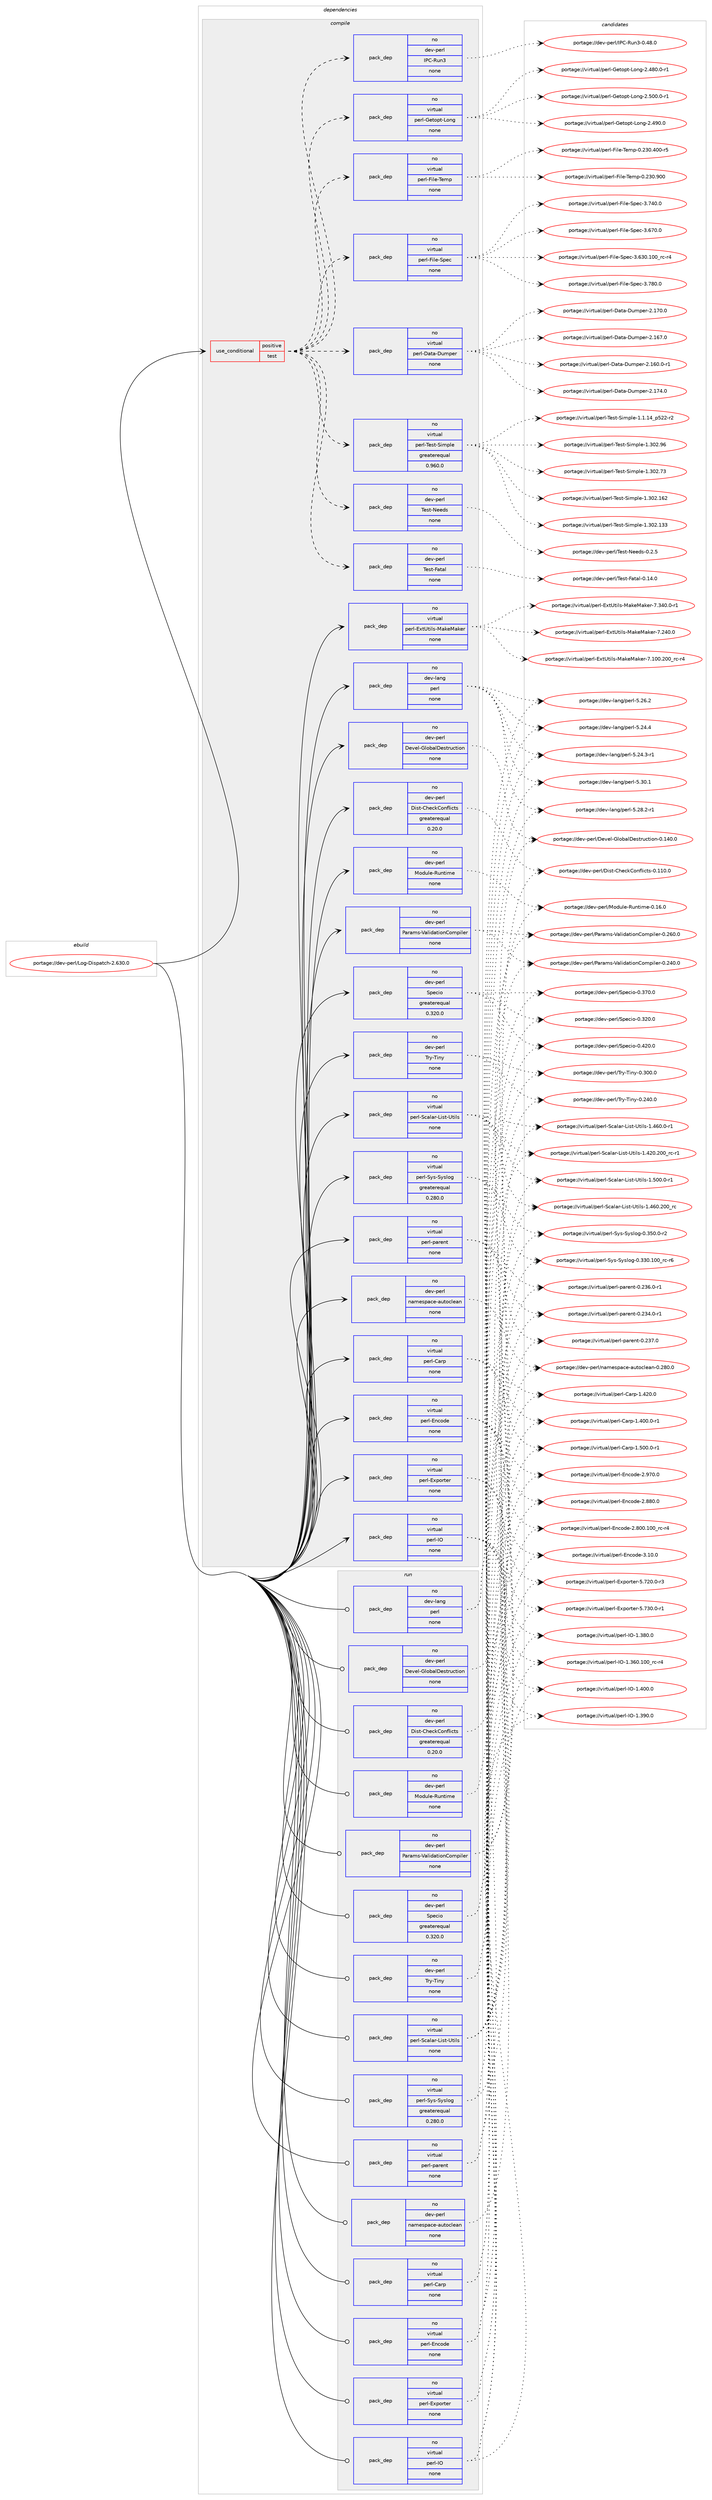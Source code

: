 digraph prolog {

# *************
# Graph options
# *************

newrank=true;
concentrate=true;
compound=true;
graph [rankdir=LR,fontname=Helvetica,fontsize=10,ranksep=1.5];#, ranksep=2.5, nodesep=0.2];
edge  [arrowhead=vee];
node  [fontname=Helvetica,fontsize=10];

# **********
# The ebuild
# **********

subgraph cluster_leftcol {
color=gray;
label=<<i>ebuild</i>>;
id [label="portage://dev-perl/Log-Dispatch-2.630.0", color=red, width=4, href="../dev-perl/Log-Dispatch-2.630.0.svg"];
}

# ****************
# The dependencies
# ****************

subgraph cluster_midcol {
color=gray;
label=<<i>dependencies</i>>;
subgraph cluster_compile {
fillcolor="#eeeeee";
style=filled;
label=<<i>compile</i>>;
subgraph cond122002 {
dependency490571 [label=<<TABLE BORDER="0" CELLBORDER="1" CELLSPACING="0" CELLPADDING="4"><TR><TD ROWSPAN="3" CELLPADDING="10">use_conditional</TD></TR><TR><TD>positive</TD></TR><TR><TD>test</TD></TR></TABLE>>, shape=none, color=red];
subgraph pack363491 {
dependency490572 [label=<<TABLE BORDER="0" CELLBORDER="1" CELLSPACING="0" CELLPADDING="4" WIDTH="220"><TR><TD ROWSPAN="6" CELLPADDING="30">pack_dep</TD></TR><TR><TD WIDTH="110">no</TD></TR><TR><TD>virtual</TD></TR><TR><TD>perl-Data-Dumper</TD></TR><TR><TD>none</TD></TR><TR><TD></TD></TR></TABLE>>, shape=none, color=blue];
}
dependency490571:e -> dependency490572:w [weight=20,style="dashed",arrowhead="vee"];
subgraph pack363492 {
dependency490573 [label=<<TABLE BORDER="0" CELLBORDER="1" CELLSPACING="0" CELLPADDING="4" WIDTH="220"><TR><TD ROWSPAN="6" CELLPADDING="30">pack_dep</TD></TR><TR><TD WIDTH="110">no</TD></TR><TR><TD>virtual</TD></TR><TR><TD>perl-File-Spec</TD></TR><TR><TD>none</TD></TR><TR><TD></TD></TR></TABLE>>, shape=none, color=blue];
}
dependency490571:e -> dependency490573:w [weight=20,style="dashed",arrowhead="vee"];
subgraph pack363493 {
dependency490574 [label=<<TABLE BORDER="0" CELLBORDER="1" CELLSPACING="0" CELLPADDING="4" WIDTH="220"><TR><TD ROWSPAN="6" CELLPADDING="30">pack_dep</TD></TR><TR><TD WIDTH="110">no</TD></TR><TR><TD>virtual</TD></TR><TR><TD>perl-File-Temp</TD></TR><TR><TD>none</TD></TR><TR><TD></TD></TR></TABLE>>, shape=none, color=blue];
}
dependency490571:e -> dependency490574:w [weight=20,style="dashed",arrowhead="vee"];
subgraph pack363494 {
dependency490575 [label=<<TABLE BORDER="0" CELLBORDER="1" CELLSPACING="0" CELLPADDING="4" WIDTH="220"><TR><TD ROWSPAN="6" CELLPADDING="30">pack_dep</TD></TR><TR><TD WIDTH="110">no</TD></TR><TR><TD>virtual</TD></TR><TR><TD>perl-Getopt-Long</TD></TR><TR><TD>none</TD></TR><TR><TD></TD></TR></TABLE>>, shape=none, color=blue];
}
dependency490571:e -> dependency490575:w [weight=20,style="dashed",arrowhead="vee"];
subgraph pack363495 {
dependency490576 [label=<<TABLE BORDER="0" CELLBORDER="1" CELLSPACING="0" CELLPADDING="4" WIDTH="220"><TR><TD ROWSPAN="6" CELLPADDING="30">pack_dep</TD></TR><TR><TD WIDTH="110">no</TD></TR><TR><TD>dev-perl</TD></TR><TR><TD>IPC-Run3</TD></TR><TR><TD>none</TD></TR><TR><TD></TD></TR></TABLE>>, shape=none, color=blue];
}
dependency490571:e -> dependency490576:w [weight=20,style="dashed",arrowhead="vee"];
subgraph pack363496 {
dependency490577 [label=<<TABLE BORDER="0" CELLBORDER="1" CELLSPACING="0" CELLPADDING="4" WIDTH="220"><TR><TD ROWSPAN="6" CELLPADDING="30">pack_dep</TD></TR><TR><TD WIDTH="110">no</TD></TR><TR><TD>dev-perl</TD></TR><TR><TD>Test-Fatal</TD></TR><TR><TD>none</TD></TR><TR><TD></TD></TR></TABLE>>, shape=none, color=blue];
}
dependency490571:e -> dependency490577:w [weight=20,style="dashed",arrowhead="vee"];
subgraph pack363497 {
dependency490578 [label=<<TABLE BORDER="0" CELLBORDER="1" CELLSPACING="0" CELLPADDING="4" WIDTH="220"><TR><TD ROWSPAN="6" CELLPADDING="30">pack_dep</TD></TR><TR><TD WIDTH="110">no</TD></TR><TR><TD>dev-perl</TD></TR><TR><TD>Test-Needs</TD></TR><TR><TD>none</TD></TR><TR><TD></TD></TR></TABLE>>, shape=none, color=blue];
}
dependency490571:e -> dependency490578:w [weight=20,style="dashed",arrowhead="vee"];
subgraph pack363498 {
dependency490579 [label=<<TABLE BORDER="0" CELLBORDER="1" CELLSPACING="0" CELLPADDING="4" WIDTH="220"><TR><TD ROWSPAN="6" CELLPADDING="30">pack_dep</TD></TR><TR><TD WIDTH="110">no</TD></TR><TR><TD>virtual</TD></TR><TR><TD>perl-Test-Simple</TD></TR><TR><TD>greaterequal</TD></TR><TR><TD>0.960.0</TD></TR></TABLE>>, shape=none, color=blue];
}
dependency490571:e -> dependency490579:w [weight=20,style="dashed",arrowhead="vee"];
}
id:e -> dependency490571:w [weight=20,style="solid",arrowhead="vee"];
subgraph pack363499 {
dependency490580 [label=<<TABLE BORDER="0" CELLBORDER="1" CELLSPACING="0" CELLPADDING="4" WIDTH="220"><TR><TD ROWSPAN="6" CELLPADDING="30">pack_dep</TD></TR><TR><TD WIDTH="110">no</TD></TR><TR><TD>dev-lang</TD></TR><TR><TD>perl</TD></TR><TR><TD>none</TD></TR><TR><TD></TD></TR></TABLE>>, shape=none, color=blue];
}
id:e -> dependency490580:w [weight=20,style="solid",arrowhead="vee"];
subgraph pack363500 {
dependency490581 [label=<<TABLE BORDER="0" CELLBORDER="1" CELLSPACING="0" CELLPADDING="4" WIDTH="220"><TR><TD ROWSPAN="6" CELLPADDING="30">pack_dep</TD></TR><TR><TD WIDTH="110">no</TD></TR><TR><TD>dev-perl</TD></TR><TR><TD>Devel-GlobalDestruction</TD></TR><TR><TD>none</TD></TR><TR><TD></TD></TR></TABLE>>, shape=none, color=blue];
}
id:e -> dependency490581:w [weight=20,style="solid",arrowhead="vee"];
subgraph pack363501 {
dependency490582 [label=<<TABLE BORDER="0" CELLBORDER="1" CELLSPACING="0" CELLPADDING="4" WIDTH="220"><TR><TD ROWSPAN="6" CELLPADDING="30">pack_dep</TD></TR><TR><TD WIDTH="110">no</TD></TR><TR><TD>dev-perl</TD></TR><TR><TD>Dist-CheckConflicts</TD></TR><TR><TD>greaterequal</TD></TR><TR><TD>0.20.0</TD></TR></TABLE>>, shape=none, color=blue];
}
id:e -> dependency490582:w [weight=20,style="solid",arrowhead="vee"];
subgraph pack363502 {
dependency490583 [label=<<TABLE BORDER="0" CELLBORDER="1" CELLSPACING="0" CELLPADDING="4" WIDTH="220"><TR><TD ROWSPAN="6" CELLPADDING="30">pack_dep</TD></TR><TR><TD WIDTH="110">no</TD></TR><TR><TD>dev-perl</TD></TR><TR><TD>Module-Runtime</TD></TR><TR><TD>none</TD></TR><TR><TD></TD></TR></TABLE>>, shape=none, color=blue];
}
id:e -> dependency490583:w [weight=20,style="solid",arrowhead="vee"];
subgraph pack363503 {
dependency490584 [label=<<TABLE BORDER="0" CELLBORDER="1" CELLSPACING="0" CELLPADDING="4" WIDTH="220"><TR><TD ROWSPAN="6" CELLPADDING="30">pack_dep</TD></TR><TR><TD WIDTH="110">no</TD></TR><TR><TD>dev-perl</TD></TR><TR><TD>Params-ValidationCompiler</TD></TR><TR><TD>none</TD></TR><TR><TD></TD></TR></TABLE>>, shape=none, color=blue];
}
id:e -> dependency490584:w [weight=20,style="solid",arrowhead="vee"];
subgraph pack363504 {
dependency490585 [label=<<TABLE BORDER="0" CELLBORDER="1" CELLSPACING="0" CELLPADDING="4" WIDTH="220"><TR><TD ROWSPAN="6" CELLPADDING="30">pack_dep</TD></TR><TR><TD WIDTH="110">no</TD></TR><TR><TD>dev-perl</TD></TR><TR><TD>Specio</TD></TR><TR><TD>greaterequal</TD></TR><TR><TD>0.320.0</TD></TR></TABLE>>, shape=none, color=blue];
}
id:e -> dependency490585:w [weight=20,style="solid",arrowhead="vee"];
subgraph pack363505 {
dependency490586 [label=<<TABLE BORDER="0" CELLBORDER="1" CELLSPACING="0" CELLPADDING="4" WIDTH="220"><TR><TD ROWSPAN="6" CELLPADDING="30">pack_dep</TD></TR><TR><TD WIDTH="110">no</TD></TR><TR><TD>dev-perl</TD></TR><TR><TD>Try-Tiny</TD></TR><TR><TD>none</TD></TR><TR><TD></TD></TR></TABLE>>, shape=none, color=blue];
}
id:e -> dependency490586:w [weight=20,style="solid",arrowhead="vee"];
subgraph pack363506 {
dependency490587 [label=<<TABLE BORDER="0" CELLBORDER="1" CELLSPACING="0" CELLPADDING="4" WIDTH="220"><TR><TD ROWSPAN="6" CELLPADDING="30">pack_dep</TD></TR><TR><TD WIDTH="110">no</TD></TR><TR><TD>dev-perl</TD></TR><TR><TD>namespace-autoclean</TD></TR><TR><TD>none</TD></TR><TR><TD></TD></TR></TABLE>>, shape=none, color=blue];
}
id:e -> dependency490587:w [weight=20,style="solid",arrowhead="vee"];
subgraph pack363507 {
dependency490588 [label=<<TABLE BORDER="0" CELLBORDER="1" CELLSPACING="0" CELLPADDING="4" WIDTH="220"><TR><TD ROWSPAN="6" CELLPADDING="30">pack_dep</TD></TR><TR><TD WIDTH="110">no</TD></TR><TR><TD>virtual</TD></TR><TR><TD>perl-Carp</TD></TR><TR><TD>none</TD></TR><TR><TD></TD></TR></TABLE>>, shape=none, color=blue];
}
id:e -> dependency490588:w [weight=20,style="solid",arrowhead="vee"];
subgraph pack363508 {
dependency490589 [label=<<TABLE BORDER="0" CELLBORDER="1" CELLSPACING="0" CELLPADDING="4" WIDTH="220"><TR><TD ROWSPAN="6" CELLPADDING="30">pack_dep</TD></TR><TR><TD WIDTH="110">no</TD></TR><TR><TD>virtual</TD></TR><TR><TD>perl-Encode</TD></TR><TR><TD>none</TD></TR><TR><TD></TD></TR></TABLE>>, shape=none, color=blue];
}
id:e -> dependency490589:w [weight=20,style="solid",arrowhead="vee"];
subgraph pack363509 {
dependency490590 [label=<<TABLE BORDER="0" CELLBORDER="1" CELLSPACING="0" CELLPADDING="4" WIDTH="220"><TR><TD ROWSPAN="6" CELLPADDING="30">pack_dep</TD></TR><TR><TD WIDTH="110">no</TD></TR><TR><TD>virtual</TD></TR><TR><TD>perl-Exporter</TD></TR><TR><TD>none</TD></TR><TR><TD></TD></TR></TABLE>>, shape=none, color=blue];
}
id:e -> dependency490590:w [weight=20,style="solid",arrowhead="vee"];
subgraph pack363510 {
dependency490591 [label=<<TABLE BORDER="0" CELLBORDER="1" CELLSPACING="0" CELLPADDING="4" WIDTH="220"><TR><TD ROWSPAN="6" CELLPADDING="30">pack_dep</TD></TR><TR><TD WIDTH="110">no</TD></TR><TR><TD>virtual</TD></TR><TR><TD>perl-ExtUtils-MakeMaker</TD></TR><TR><TD>none</TD></TR><TR><TD></TD></TR></TABLE>>, shape=none, color=blue];
}
id:e -> dependency490591:w [weight=20,style="solid",arrowhead="vee"];
subgraph pack363511 {
dependency490592 [label=<<TABLE BORDER="0" CELLBORDER="1" CELLSPACING="0" CELLPADDING="4" WIDTH="220"><TR><TD ROWSPAN="6" CELLPADDING="30">pack_dep</TD></TR><TR><TD WIDTH="110">no</TD></TR><TR><TD>virtual</TD></TR><TR><TD>perl-IO</TD></TR><TR><TD>none</TD></TR><TR><TD></TD></TR></TABLE>>, shape=none, color=blue];
}
id:e -> dependency490592:w [weight=20,style="solid",arrowhead="vee"];
subgraph pack363512 {
dependency490593 [label=<<TABLE BORDER="0" CELLBORDER="1" CELLSPACING="0" CELLPADDING="4" WIDTH="220"><TR><TD ROWSPAN="6" CELLPADDING="30">pack_dep</TD></TR><TR><TD WIDTH="110">no</TD></TR><TR><TD>virtual</TD></TR><TR><TD>perl-Scalar-List-Utils</TD></TR><TR><TD>none</TD></TR><TR><TD></TD></TR></TABLE>>, shape=none, color=blue];
}
id:e -> dependency490593:w [weight=20,style="solid",arrowhead="vee"];
subgraph pack363513 {
dependency490594 [label=<<TABLE BORDER="0" CELLBORDER="1" CELLSPACING="0" CELLPADDING="4" WIDTH="220"><TR><TD ROWSPAN="6" CELLPADDING="30">pack_dep</TD></TR><TR><TD WIDTH="110">no</TD></TR><TR><TD>virtual</TD></TR><TR><TD>perl-Sys-Syslog</TD></TR><TR><TD>greaterequal</TD></TR><TR><TD>0.280.0</TD></TR></TABLE>>, shape=none, color=blue];
}
id:e -> dependency490594:w [weight=20,style="solid",arrowhead="vee"];
subgraph pack363514 {
dependency490595 [label=<<TABLE BORDER="0" CELLBORDER="1" CELLSPACING="0" CELLPADDING="4" WIDTH="220"><TR><TD ROWSPAN="6" CELLPADDING="30">pack_dep</TD></TR><TR><TD WIDTH="110">no</TD></TR><TR><TD>virtual</TD></TR><TR><TD>perl-parent</TD></TR><TR><TD>none</TD></TR><TR><TD></TD></TR></TABLE>>, shape=none, color=blue];
}
id:e -> dependency490595:w [weight=20,style="solid",arrowhead="vee"];
}
subgraph cluster_compileandrun {
fillcolor="#eeeeee";
style=filled;
label=<<i>compile and run</i>>;
}
subgraph cluster_run {
fillcolor="#eeeeee";
style=filled;
label=<<i>run</i>>;
subgraph pack363515 {
dependency490596 [label=<<TABLE BORDER="0" CELLBORDER="1" CELLSPACING="0" CELLPADDING="4" WIDTH="220"><TR><TD ROWSPAN="6" CELLPADDING="30">pack_dep</TD></TR><TR><TD WIDTH="110">no</TD></TR><TR><TD>dev-lang</TD></TR><TR><TD>perl</TD></TR><TR><TD>none</TD></TR><TR><TD></TD></TR></TABLE>>, shape=none, color=blue];
}
id:e -> dependency490596:w [weight=20,style="solid",arrowhead="odot"];
subgraph pack363516 {
dependency490597 [label=<<TABLE BORDER="0" CELLBORDER="1" CELLSPACING="0" CELLPADDING="4" WIDTH="220"><TR><TD ROWSPAN="6" CELLPADDING="30">pack_dep</TD></TR><TR><TD WIDTH="110">no</TD></TR><TR><TD>dev-perl</TD></TR><TR><TD>Devel-GlobalDestruction</TD></TR><TR><TD>none</TD></TR><TR><TD></TD></TR></TABLE>>, shape=none, color=blue];
}
id:e -> dependency490597:w [weight=20,style="solid",arrowhead="odot"];
subgraph pack363517 {
dependency490598 [label=<<TABLE BORDER="0" CELLBORDER="1" CELLSPACING="0" CELLPADDING="4" WIDTH="220"><TR><TD ROWSPAN="6" CELLPADDING="30">pack_dep</TD></TR><TR><TD WIDTH="110">no</TD></TR><TR><TD>dev-perl</TD></TR><TR><TD>Dist-CheckConflicts</TD></TR><TR><TD>greaterequal</TD></TR><TR><TD>0.20.0</TD></TR></TABLE>>, shape=none, color=blue];
}
id:e -> dependency490598:w [weight=20,style="solid",arrowhead="odot"];
subgraph pack363518 {
dependency490599 [label=<<TABLE BORDER="0" CELLBORDER="1" CELLSPACING="0" CELLPADDING="4" WIDTH="220"><TR><TD ROWSPAN="6" CELLPADDING="30">pack_dep</TD></TR><TR><TD WIDTH="110">no</TD></TR><TR><TD>dev-perl</TD></TR><TR><TD>Module-Runtime</TD></TR><TR><TD>none</TD></TR><TR><TD></TD></TR></TABLE>>, shape=none, color=blue];
}
id:e -> dependency490599:w [weight=20,style="solid",arrowhead="odot"];
subgraph pack363519 {
dependency490600 [label=<<TABLE BORDER="0" CELLBORDER="1" CELLSPACING="0" CELLPADDING="4" WIDTH="220"><TR><TD ROWSPAN="6" CELLPADDING="30">pack_dep</TD></TR><TR><TD WIDTH="110">no</TD></TR><TR><TD>dev-perl</TD></TR><TR><TD>Params-ValidationCompiler</TD></TR><TR><TD>none</TD></TR><TR><TD></TD></TR></TABLE>>, shape=none, color=blue];
}
id:e -> dependency490600:w [weight=20,style="solid",arrowhead="odot"];
subgraph pack363520 {
dependency490601 [label=<<TABLE BORDER="0" CELLBORDER="1" CELLSPACING="0" CELLPADDING="4" WIDTH="220"><TR><TD ROWSPAN="6" CELLPADDING="30">pack_dep</TD></TR><TR><TD WIDTH="110">no</TD></TR><TR><TD>dev-perl</TD></TR><TR><TD>Specio</TD></TR><TR><TD>greaterequal</TD></TR><TR><TD>0.320.0</TD></TR></TABLE>>, shape=none, color=blue];
}
id:e -> dependency490601:w [weight=20,style="solid",arrowhead="odot"];
subgraph pack363521 {
dependency490602 [label=<<TABLE BORDER="0" CELLBORDER="1" CELLSPACING="0" CELLPADDING="4" WIDTH="220"><TR><TD ROWSPAN="6" CELLPADDING="30">pack_dep</TD></TR><TR><TD WIDTH="110">no</TD></TR><TR><TD>dev-perl</TD></TR><TR><TD>Try-Tiny</TD></TR><TR><TD>none</TD></TR><TR><TD></TD></TR></TABLE>>, shape=none, color=blue];
}
id:e -> dependency490602:w [weight=20,style="solid",arrowhead="odot"];
subgraph pack363522 {
dependency490603 [label=<<TABLE BORDER="0" CELLBORDER="1" CELLSPACING="0" CELLPADDING="4" WIDTH="220"><TR><TD ROWSPAN="6" CELLPADDING="30">pack_dep</TD></TR><TR><TD WIDTH="110">no</TD></TR><TR><TD>dev-perl</TD></TR><TR><TD>namespace-autoclean</TD></TR><TR><TD>none</TD></TR><TR><TD></TD></TR></TABLE>>, shape=none, color=blue];
}
id:e -> dependency490603:w [weight=20,style="solid",arrowhead="odot"];
subgraph pack363523 {
dependency490604 [label=<<TABLE BORDER="0" CELLBORDER="1" CELLSPACING="0" CELLPADDING="4" WIDTH="220"><TR><TD ROWSPAN="6" CELLPADDING="30">pack_dep</TD></TR><TR><TD WIDTH="110">no</TD></TR><TR><TD>virtual</TD></TR><TR><TD>perl-Carp</TD></TR><TR><TD>none</TD></TR><TR><TD></TD></TR></TABLE>>, shape=none, color=blue];
}
id:e -> dependency490604:w [weight=20,style="solid",arrowhead="odot"];
subgraph pack363524 {
dependency490605 [label=<<TABLE BORDER="0" CELLBORDER="1" CELLSPACING="0" CELLPADDING="4" WIDTH="220"><TR><TD ROWSPAN="6" CELLPADDING="30">pack_dep</TD></TR><TR><TD WIDTH="110">no</TD></TR><TR><TD>virtual</TD></TR><TR><TD>perl-Encode</TD></TR><TR><TD>none</TD></TR><TR><TD></TD></TR></TABLE>>, shape=none, color=blue];
}
id:e -> dependency490605:w [weight=20,style="solid",arrowhead="odot"];
subgraph pack363525 {
dependency490606 [label=<<TABLE BORDER="0" CELLBORDER="1" CELLSPACING="0" CELLPADDING="4" WIDTH="220"><TR><TD ROWSPAN="6" CELLPADDING="30">pack_dep</TD></TR><TR><TD WIDTH="110">no</TD></TR><TR><TD>virtual</TD></TR><TR><TD>perl-Exporter</TD></TR><TR><TD>none</TD></TR><TR><TD></TD></TR></TABLE>>, shape=none, color=blue];
}
id:e -> dependency490606:w [weight=20,style="solid",arrowhead="odot"];
subgraph pack363526 {
dependency490607 [label=<<TABLE BORDER="0" CELLBORDER="1" CELLSPACING="0" CELLPADDING="4" WIDTH="220"><TR><TD ROWSPAN="6" CELLPADDING="30">pack_dep</TD></TR><TR><TD WIDTH="110">no</TD></TR><TR><TD>virtual</TD></TR><TR><TD>perl-IO</TD></TR><TR><TD>none</TD></TR><TR><TD></TD></TR></TABLE>>, shape=none, color=blue];
}
id:e -> dependency490607:w [weight=20,style="solid",arrowhead="odot"];
subgraph pack363527 {
dependency490608 [label=<<TABLE BORDER="0" CELLBORDER="1" CELLSPACING="0" CELLPADDING="4" WIDTH="220"><TR><TD ROWSPAN="6" CELLPADDING="30">pack_dep</TD></TR><TR><TD WIDTH="110">no</TD></TR><TR><TD>virtual</TD></TR><TR><TD>perl-Scalar-List-Utils</TD></TR><TR><TD>none</TD></TR><TR><TD></TD></TR></TABLE>>, shape=none, color=blue];
}
id:e -> dependency490608:w [weight=20,style="solid",arrowhead="odot"];
subgraph pack363528 {
dependency490609 [label=<<TABLE BORDER="0" CELLBORDER="1" CELLSPACING="0" CELLPADDING="4" WIDTH="220"><TR><TD ROWSPAN="6" CELLPADDING="30">pack_dep</TD></TR><TR><TD WIDTH="110">no</TD></TR><TR><TD>virtual</TD></TR><TR><TD>perl-Sys-Syslog</TD></TR><TR><TD>greaterequal</TD></TR><TR><TD>0.280.0</TD></TR></TABLE>>, shape=none, color=blue];
}
id:e -> dependency490609:w [weight=20,style="solid",arrowhead="odot"];
subgraph pack363529 {
dependency490610 [label=<<TABLE BORDER="0" CELLBORDER="1" CELLSPACING="0" CELLPADDING="4" WIDTH="220"><TR><TD ROWSPAN="6" CELLPADDING="30">pack_dep</TD></TR><TR><TD WIDTH="110">no</TD></TR><TR><TD>virtual</TD></TR><TR><TD>perl-parent</TD></TR><TR><TD>none</TD></TR><TR><TD></TD></TR></TABLE>>, shape=none, color=blue];
}
id:e -> dependency490610:w [weight=20,style="solid",arrowhead="odot"];
}
}

# **************
# The candidates
# **************

subgraph cluster_choices {
rank=same;
color=gray;
label=<<i>candidates</i>>;

subgraph choice363491 {
color=black;
nodesep=1;
choice11810511411611797108471121011141084568971169745681171091121011144550464955524648 [label="portage://virtual/perl-Data-Dumper-2.174.0", color=red, width=4,href="../virtual/perl-Data-Dumper-2.174.0.svg"];
choice11810511411611797108471121011141084568971169745681171091121011144550464955484648 [label="portage://virtual/perl-Data-Dumper-2.170.0", color=red, width=4,href="../virtual/perl-Data-Dumper-2.170.0.svg"];
choice11810511411611797108471121011141084568971169745681171091121011144550464954554648 [label="portage://virtual/perl-Data-Dumper-2.167.0", color=red, width=4,href="../virtual/perl-Data-Dumper-2.167.0.svg"];
choice118105114116117971084711210111410845689711697456811710911210111445504649544846484511449 [label="portage://virtual/perl-Data-Dumper-2.160.0-r1", color=red, width=4,href="../virtual/perl-Data-Dumper-2.160.0-r1.svg"];
dependency490572:e -> choice11810511411611797108471121011141084568971169745681171091121011144550464955524648:w [style=dotted,weight="100"];
dependency490572:e -> choice11810511411611797108471121011141084568971169745681171091121011144550464955484648:w [style=dotted,weight="100"];
dependency490572:e -> choice11810511411611797108471121011141084568971169745681171091121011144550464954554648:w [style=dotted,weight="100"];
dependency490572:e -> choice118105114116117971084711210111410845689711697456811710911210111445504649544846484511449:w [style=dotted,weight="100"];
}
subgraph choice363492 {
color=black;
nodesep=1;
choice118105114116117971084711210111410845701051081014583112101994551465556484648 [label="portage://virtual/perl-File-Spec-3.780.0", color=red, width=4,href="../virtual/perl-File-Spec-3.780.0.svg"];
choice118105114116117971084711210111410845701051081014583112101994551465552484648 [label="portage://virtual/perl-File-Spec-3.740.0", color=red, width=4,href="../virtual/perl-File-Spec-3.740.0.svg"];
choice118105114116117971084711210111410845701051081014583112101994551465455484648 [label="portage://virtual/perl-File-Spec-3.670.0", color=red, width=4,href="../virtual/perl-File-Spec-3.670.0.svg"];
choice118105114116117971084711210111410845701051081014583112101994551465451484649484895114994511452 [label="portage://virtual/perl-File-Spec-3.630.100_rc-r4", color=red, width=4,href="../virtual/perl-File-Spec-3.630.100_rc-r4.svg"];
dependency490573:e -> choice118105114116117971084711210111410845701051081014583112101994551465556484648:w [style=dotted,weight="100"];
dependency490573:e -> choice118105114116117971084711210111410845701051081014583112101994551465552484648:w [style=dotted,weight="100"];
dependency490573:e -> choice118105114116117971084711210111410845701051081014583112101994551465455484648:w [style=dotted,weight="100"];
dependency490573:e -> choice118105114116117971084711210111410845701051081014583112101994551465451484649484895114994511452:w [style=dotted,weight="100"];
}
subgraph choice363493 {
color=black;
nodesep=1;
choice11810511411611797108471121011141084570105108101458410110911245484650514846574848 [label="portage://virtual/perl-File-Temp-0.230.900", color=red, width=4,href="../virtual/perl-File-Temp-0.230.900.svg"];
choice118105114116117971084711210111410845701051081014584101109112454846505148465248484511453 [label="portage://virtual/perl-File-Temp-0.230.400-r5", color=red, width=4,href="../virtual/perl-File-Temp-0.230.400-r5.svg"];
dependency490574:e -> choice11810511411611797108471121011141084570105108101458410110911245484650514846574848:w [style=dotted,weight="100"];
dependency490574:e -> choice118105114116117971084711210111410845701051081014584101109112454846505148465248484511453:w [style=dotted,weight="100"];
}
subgraph choice363494 {
color=black;
nodesep=1;
choice11810511411611797108471121011141084571101116111112116457611111010345504653484846484511449 [label="portage://virtual/perl-Getopt-Long-2.500.0-r1", color=red, width=4,href="../virtual/perl-Getopt-Long-2.500.0-r1.svg"];
choice1181051141161179710847112101114108457110111611111211645761111101034550465257484648 [label="portage://virtual/perl-Getopt-Long-2.490.0", color=red, width=4,href="../virtual/perl-Getopt-Long-2.490.0.svg"];
choice11810511411611797108471121011141084571101116111112116457611111010345504652564846484511449 [label="portage://virtual/perl-Getopt-Long-2.480.0-r1", color=red, width=4,href="../virtual/perl-Getopt-Long-2.480.0-r1.svg"];
dependency490575:e -> choice11810511411611797108471121011141084571101116111112116457611111010345504653484846484511449:w [style=dotted,weight="100"];
dependency490575:e -> choice1181051141161179710847112101114108457110111611111211645761111101034550465257484648:w [style=dotted,weight="100"];
dependency490575:e -> choice11810511411611797108471121011141084571101116111112116457611111010345504652564846484511449:w [style=dotted,weight="100"];
}
subgraph choice363495 {
color=black;
nodesep=1;
choice100101118451121011141084773806745821171105145484652564648 [label="portage://dev-perl/IPC-Run3-0.48.0", color=red, width=4,href="../dev-perl/IPC-Run3-0.48.0.svg"];
dependency490576:e -> choice100101118451121011141084773806745821171105145484652564648:w [style=dotted,weight="100"];
}
subgraph choice363496 {
color=black;
nodesep=1;
choice1001011184511210111410847841011151164570971169710845484649524648 [label="portage://dev-perl/Test-Fatal-0.14.0", color=red, width=4,href="../dev-perl/Test-Fatal-0.14.0.svg"];
dependency490577:e -> choice1001011184511210111410847841011151164570971169710845484649524648:w [style=dotted,weight="100"];
}
subgraph choice363497 {
color=black;
nodesep=1;
choice1001011184511210111410847841011151164578101101100115454846504653 [label="portage://dev-perl/Test-Needs-0.2.5", color=red, width=4,href="../dev-perl/Test-Needs-0.2.5.svg"];
dependency490578:e -> choice1001011184511210111410847841011151164578101101100115454846504653:w [style=dotted,weight="100"];
}
subgraph choice363498 {
color=black;
nodesep=1;
choice118105114116117971084711210111410845841011151164583105109112108101454946514850465754 [label="portage://virtual/perl-Test-Simple-1.302.96", color=red, width=4,href="../virtual/perl-Test-Simple-1.302.96.svg"];
choice118105114116117971084711210111410845841011151164583105109112108101454946514850465551 [label="portage://virtual/perl-Test-Simple-1.302.73", color=red, width=4,href="../virtual/perl-Test-Simple-1.302.73.svg"];
choice11810511411611797108471121011141084584101115116458310510911210810145494651485046495450 [label="portage://virtual/perl-Test-Simple-1.302.162", color=red, width=4,href="../virtual/perl-Test-Simple-1.302.162.svg"];
choice11810511411611797108471121011141084584101115116458310510911210810145494651485046495151 [label="portage://virtual/perl-Test-Simple-1.302.133", color=red, width=4,href="../virtual/perl-Test-Simple-1.302.133.svg"];
choice11810511411611797108471121011141084584101115116458310510911210810145494649464952951125350504511450 [label="portage://virtual/perl-Test-Simple-1.1.14_p522-r2", color=red, width=4,href="../virtual/perl-Test-Simple-1.1.14_p522-r2.svg"];
dependency490579:e -> choice118105114116117971084711210111410845841011151164583105109112108101454946514850465754:w [style=dotted,weight="100"];
dependency490579:e -> choice118105114116117971084711210111410845841011151164583105109112108101454946514850465551:w [style=dotted,weight="100"];
dependency490579:e -> choice11810511411611797108471121011141084584101115116458310510911210810145494651485046495450:w [style=dotted,weight="100"];
dependency490579:e -> choice11810511411611797108471121011141084584101115116458310510911210810145494651485046495151:w [style=dotted,weight="100"];
dependency490579:e -> choice11810511411611797108471121011141084584101115116458310510911210810145494649464952951125350504511450:w [style=dotted,weight="100"];
}
subgraph choice363499 {
color=black;
nodesep=1;
choice10010111845108971101034711210111410845534651484649 [label="portage://dev-lang/perl-5.30.1", color=red, width=4,href="../dev-lang/perl-5.30.1.svg"];
choice100101118451089711010347112101114108455346505646504511449 [label="portage://dev-lang/perl-5.28.2-r1", color=red, width=4,href="../dev-lang/perl-5.28.2-r1.svg"];
choice10010111845108971101034711210111410845534650544650 [label="portage://dev-lang/perl-5.26.2", color=red, width=4,href="../dev-lang/perl-5.26.2.svg"];
choice10010111845108971101034711210111410845534650524652 [label="portage://dev-lang/perl-5.24.4", color=red, width=4,href="../dev-lang/perl-5.24.4.svg"];
choice100101118451089711010347112101114108455346505246514511449 [label="portage://dev-lang/perl-5.24.3-r1", color=red, width=4,href="../dev-lang/perl-5.24.3-r1.svg"];
dependency490580:e -> choice10010111845108971101034711210111410845534651484649:w [style=dotted,weight="100"];
dependency490580:e -> choice100101118451089711010347112101114108455346505646504511449:w [style=dotted,weight="100"];
dependency490580:e -> choice10010111845108971101034711210111410845534650544650:w [style=dotted,weight="100"];
dependency490580:e -> choice10010111845108971101034711210111410845534650524652:w [style=dotted,weight="100"];
dependency490580:e -> choice100101118451089711010347112101114108455346505246514511449:w [style=dotted,weight="100"];
}
subgraph choice363500 {
color=black;
nodesep=1;
choice1001011184511210111410847681011181011084571108111989710868101115116114117991161051111104548464952484648 [label="portage://dev-perl/Devel-GlobalDestruction-0.140.0", color=red, width=4,href="../dev-perl/Devel-GlobalDestruction-0.140.0.svg"];
dependency490581:e -> choice1001011184511210111410847681011181011084571108111989710868101115116114117991161051111104548464952484648:w [style=dotted,weight="100"];
}
subgraph choice363501 {
color=black;
nodesep=1;
choice10010111845112101114108476810511511645671041019910767111110102108105991161154548464949484648 [label="portage://dev-perl/Dist-CheckConflicts-0.110.0", color=red, width=4,href="../dev-perl/Dist-CheckConflicts-0.110.0.svg"];
dependency490582:e -> choice10010111845112101114108476810511511645671041019910767111110102108105991161154548464949484648:w [style=dotted,weight="100"];
}
subgraph choice363502 {
color=black;
nodesep=1;
choice100101118451121011141084777111100117108101458211711011610510910145484649544648 [label="portage://dev-perl/Module-Runtime-0.16.0", color=red, width=4,href="../dev-perl/Module-Runtime-0.16.0.svg"];
dependency490583:e -> choice100101118451121011141084777111100117108101458211711011610510910145484649544648:w [style=dotted,weight="100"];
}
subgraph choice363503 {
color=black;
nodesep=1;
choice100101118451121011141084780971149710911545869710810510097116105111110671111091121051081011144548465054484648 [label="portage://dev-perl/Params-ValidationCompiler-0.260.0", color=red, width=4,href="../dev-perl/Params-ValidationCompiler-0.260.0.svg"];
choice100101118451121011141084780971149710911545869710810510097116105111110671111091121051081011144548465052484648 [label="portage://dev-perl/Params-ValidationCompiler-0.240.0", color=red, width=4,href="../dev-perl/Params-ValidationCompiler-0.240.0.svg"];
dependency490584:e -> choice100101118451121011141084780971149710911545869710810510097116105111110671111091121051081011144548465054484648:w [style=dotted,weight="100"];
dependency490584:e -> choice100101118451121011141084780971149710911545869710810510097116105111110671111091121051081011144548465052484648:w [style=dotted,weight="100"];
}
subgraph choice363504 {
color=black;
nodesep=1;
choice100101118451121011141084783112101991051114548465250484648 [label="portage://dev-perl/Specio-0.420.0", color=red, width=4,href="../dev-perl/Specio-0.420.0.svg"];
choice100101118451121011141084783112101991051114548465155484648 [label="portage://dev-perl/Specio-0.370.0", color=red, width=4,href="../dev-perl/Specio-0.370.0.svg"];
choice100101118451121011141084783112101991051114548465150484648 [label="portage://dev-perl/Specio-0.320.0", color=red, width=4,href="../dev-perl/Specio-0.320.0.svg"];
dependency490585:e -> choice100101118451121011141084783112101991051114548465250484648:w [style=dotted,weight="100"];
dependency490585:e -> choice100101118451121011141084783112101991051114548465155484648:w [style=dotted,weight="100"];
dependency490585:e -> choice100101118451121011141084783112101991051114548465150484648:w [style=dotted,weight="100"];
}
subgraph choice363505 {
color=black;
nodesep=1;
choice10010111845112101114108478411412145841051101214548465148484648 [label="portage://dev-perl/Try-Tiny-0.300.0", color=red, width=4,href="../dev-perl/Try-Tiny-0.300.0.svg"];
choice10010111845112101114108478411412145841051101214548465052484648 [label="portage://dev-perl/Try-Tiny-0.240.0", color=red, width=4,href="../dev-perl/Try-Tiny-0.240.0.svg"];
dependency490586:e -> choice10010111845112101114108478411412145841051101214548465148484648:w [style=dotted,weight="100"];
dependency490586:e -> choice10010111845112101114108478411412145841051101214548465052484648:w [style=dotted,weight="100"];
}
subgraph choice363506 {
color=black;
nodesep=1;
choice1001011184511210111410847110971091011151129799101459711711611199108101971104548465056484648 [label="portage://dev-perl/namespace-autoclean-0.280.0", color=red, width=4,href="../dev-perl/namespace-autoclean-0.280.0.svg"];
dependency490587:e -> choice1001011184511210111410847110971091011151129799101459711711611199108101971104548465056484648:w [style=dotted,weight="100"];
}
subgraph choice363507 {
color=black;
nodesep=1;
choice118105114116117971084711210111410845679711411245494653484846484511449 [label="portage://virtual/perl-Carp-1.500.0-r1", color=red, width=4,href="../virtual/perl-Carp-1.500.0-r1.svg"];
choice11810511411611797108471121011141084567971141124549465250484648 [label="portage://virtual/perl-Carp-1.420.0", color=red, width=4,href="../virtual/perl-Carp-1.420.0.svg"];
choice118105114116117971084711210111410845679711411245494652484846484511449 [label="portage://virtual/perl-Carp-1.400.0-r1", color=red, width=4,href="../virtual/perl-Carp-1.400.0-r1.svg"];
dependency490588:e -> choice118105114116117971084711210111410845679711411245494653484846484511449:w [style=dotted,weight="100"];
dependency490588:e -> choice11810511411611797108471121011141084567971141124549465250484648:w [style=dotted,weight="100"];
dependency490588:e -> choice118105114116117971084711210111410845679711411245494652484846484511449:w [style=dotted,weight="100"];
}
subgraph choice363508 {
color=black;
nodesep=1;
choice118105114116117971084711210111410845691109911110010145514649484648 [label="portage://virtual/perl-Encode-3.10.0", color=red, width=4,href="../virtual/perl-Encode-3.10.0.svg"];
choice11810511411611797108471121011141084569110991111001014550465755484648 [label="portage://virtual/perl-Encode-2.970.0", color=red, width=4,href="../virtual/perl-Encode-2.970.0.svg"];
choice11810511411611797108471121011141084569110991111001014550465656484648 [label="portage://virtual/perl-Encode-2.880.0", color=red, width=4,href="../virtual/perl-Encode-2.880.0.svg"];
choice11810511411611797108471121011141084569110991111001014550465648484649484895114994511452 [label="portage://virtual/perl-Encode-2.800.100_rc-r4", color=red, width=4,href="../virtual/perl-Encode-2.800.100_rc-r4.svg"];
dependency490589:e -> choice118105114116117971084711210111410845691109911110010145514649484648:w [style=dotted,weight="100"];
dependency490589:e -> choice11810511411611797108471121011141084569110991111001014550465755484648:w [style=dotted,weight="100"];
dependency490589:e -> choice11810511411611797108471121011141084569110991111001014550465656484648:w [style=dotted,weight="100"];
dependency490589:e -> choice11810511411611797108471121011141084569110991111001014550465648484649484895114994511452:w [style=dotted,weight="100"];
}
subgraph choice363509 {
color=black;
nodesep=1;
choice1181051141161179710847112101114108456912011211111411610111445534655514846484511449 [label="portage://virtual/perl-Exporter-5.730.0-r1", color=red, width=4,href="../virtual/perl-Exporter-5.730.0-r1.svg"];
choice1181051141161179710847112101114108456912011211111411610111445534655504846484511451 [label="portage://virtual/perl-Exporter-5.720.0-r3", color=red, width=4,href="../virtual/perl-Exporter-5.720.0-r3.svg"];
dependency490590:e -> choice1181051141161179710847112101114108456912011211111411610111445534655514846484511449:w [style=dotted,weight="100"];
dependency490590:e -> choice1181051141161179710847112101114108456912011211111411610111445534655504846484511451:w [style=dotted,weight="100"];
}
subgraph choice363510 {
color=black;
nodesep=1;
choice1181051141161179710847112101114108456912011685116105108115457797107101779710710111445554651524846484511449 [label="portage://virtual/perl-ExtUtils-MakeMaker-7.340.0-r1", color=red, width=4,href="../virtual/perl-ExtUtils-MakeMaker-7.340.0-r1.svg"];
choice118105114116117971084711210111410845691201168511610510811545779710710177971071011144555465052484648 [label="portage://virtual/perl-ExtUtils-MakeMaker-7.240.0", color=red, width=4,href="../virtual/perl-ExtUtils-MakeMaker-7.240.0.svg"];
choice118105114116117971084711210111410845691201168511610510811545779710710177971071011144555464948484650484895114994511452 [label="portage://virtual/perl-ExtUtils-MakeMaker-7.100.200_rc-r4", color=red, width=4,href="../virtual/perl-ExtUtils-MakeMaker-7.100.200_rc-r4.svg"];
dependency490591:e -> choice1181051141161179710847112101114108456912011685116105108115457797107101779710710111445554651524846484511449:w [style=dotted,weight="100"];
dependency490591:e -> choice118105114116117971084711210111410845691201168511610510811545779710710177971071011144555465052484648:w [style=dotted,weight="100"];
dependency490591:e -> choice118105114116117971084711210111410845691201168511610510811545779710710177971071011144555464948484650484895114994511452:w [style=dotted,weight="100"];
}
subgraph choice363511 {
color=black;
nodesep=1;
choice11810511411611797108471121011141084573794549465248484648 [label="portage://virtual/perl-IO-1.400.0", color=red, width=4,href="../virtual/perl-IO-1.400.0.svg"];
choice11810511411611797108471121011141084573794549465157484648 [label="portage://virtual/perl-IO-1.390.0", color=red, width=4,href="../virtual/perl-IO-1.390.0.svg"];
choice11810511411611797108471121011141084573794549465156484648 [label="portage://virtual/perl-IO-1.380.0", color=red, width=4,href="../virtual/perl-IO-1.380.0.svg"];
choice11810511411611797108471121011141084573794549465154484649484895114994511452 [label="portage://virtual/perl-IO-1.360.100_rc-r4", color=red, width=4,href="../virtual/perl-IO-1.360.100_rc-r4.svg"];
dependency490592:e -> choice11810511411611797108471121011141084573794549465248484648:w [style=dotted,weight="100"];
dependency490592:e -> choice11810511411611797108471121011141084573794549465157484648:w [style=dotted,weight="100"];
dependency490592:e -> choice11810511411611797108471121011141084573794549465156484648:w [style=dotted,weight="100"];
dependency490592:e -> choice11810511411611797108471121011141084573794549465154484649484895114994511452:w [style=dotted,weight="100"];
}
subgraph choice363512 {
color=black;
nodesep=1;
choice118105114116117971084711210111410845839997108971144576105115116458511610510811545494653484846484511449 [label="portage://virtual/perl-Scalar-List-Utils-1.500.0-r1", color=red, width=4,href="../virtual/perl-Scalar-List-Utils-1.500.0-r1.svg"];
choice1181051141161179710847112101114108458399971089711445761051151164585116105108115454946525448465048489511499 [label="portage://virtual/perl-Scalar-List-Utils-1.460.200_rc", color=red, width=4,href="../virtual/perl-Scalar-List-Utils-1.460.200_rc.svg"];
choice118105114116117971084711210111410845839997108971144576105115116458511610510811545494652544846484511449 [label="portage://virtual/perl-Scalar-List-Utils-1.460.0-r1", color=red, width=4,href="../virtual/perl-Scalar-List-Utils-1.460.0-r1.svg"];
choice11810511411611797108471121011141084583999710897114457610511511645851161051081154549465250484650484895114994511449 [label="portage://virtual/perl-Scalar-List-Utils-1.420.200_rc-r1", color=red, width=4,href="../virtual/perl-Scalar-List-Utils-1.420.200_rc-r1.svg"];
dependency490593:e -> choice118105114116117971084711210111410845839997108971144576105115116458511610510811545494653484846484511449:w [style=dotted,weight="100"];
dependency490593:e -> choice1181051141161179710847112101114108458399971089711445761051151164585116105108115454946525448465048489511499:w [style=dotted,weight="100"];
dependency490593:e -> choice118105114116117971084711210111410845839997108971144576105115116458511610510811545494652544846484511449:w [style=dotted,weight="100"];
dependency490593:e -> choice11810511411611797108471121011141084583999710897114457610511511645851161051081154549465250484650484895114994511449:w [style=dotted,weight="100"];
}
subgraph choice363513 {
color=black;
nodesep=1;
choice11810511411611797108471121011141084583121115458312111510811110345484651534846484511450 [label="portage://virtual/perl-Sys-Syslog-0.350.0-r2", color=red, width=4,href="../virtual/perl-Sys-Syslog-0.350.0-r2.svg"];
choice1181051141161179710847112101114108458312111545831211151081111034548465151484649484895114994511454 [label="portage://virtual/perl-Sys-Syslog-0.330.100_rc-r6", color=red, width=4,href="../virtual/perl-Sys-Syslog-0.330.100_rc-r6.svg"];
dependency490594:e -> choice11810511411611797108471121011141084583121115458312111510811110345484651534846484511450:w [style=dotted,weight="100"];
dependency490594:e -> choice1181051141161179710847112101114108458312111545831211151081111034548465151484649484895114994511454:w [style=dotted,weight="100"];
}
subgraph choice363514 {
color=black;
nodesep=1;
choice118105114116117971084711210111410845112971141011101164548465051554648 [label="portage://virtual/perl-parent-0.237.0", color=red, width=4,href="../virtual/perl-parent-0.237.0.svg"];
choice1181051141161179710847112101114108451129711410111011645484650515446484511449 [label="portage://virtual/perl-parent-0.236.0-r1", color=red, width=4,href="../virtual/perl-parent-0.236.0-r1.svg"];
choice1181051141161179710847112101114108451129711410111011645484650515246484511449 [label="portage://virtual/perl-parent-0.234.0-r1", color=red, width=4,href="../virtual/perl-parent-0.234.0-r1.svg"];
dependency490595:e -> choice118105114116117971084711210111410845112971141011101164548465051554648:w [style=dotted,weight="100"];
dependency490595:e -> choice1181051141161179710847112101114108451129711410111011645484650515446484511449:w [style=dotted,weight="100"];
dependency490595:e -> choice1181051141161179710847112101114108451129711410111011645484650515246484511449:w [style=dotted,weight="100"];
}
subgraph choice363515 {
color=black;
nodesep=1;
choice10010111845108971101034711210111410845534651484649 [label="portage://dev-lang/perl-5.30.1", color=red, width=4,href="../dev-lang/perl-5.30.1.svg"];
choice100101118451089711010347112101114108455346505646504511449 [label="portage://dev-lang/perl-5.28.2-r1", color=red, width=4,href="../dev-lang/perl-5.28.2-r1.svg"];
choice10010111845108971101034711210111410845534650544650 [label="portage://dev-lang/perl-5.26.2", color=red, width=4,href="../dev-lang/perl-5.26.2.svg"];
choice10010111845108971101034711210111410845534650524652 [label="portage://dev-lang/perl-5.24.4", color=red, width=4,href="../dev-lang/perl-5.24.4.svg"];
choice100101118451089711010347112101114108455346505246514511449 [label="portage://dev-lang/perl-5.24.3-r1", color=red, width=4,href="../dev-lang/perl-5.24.3-r1.svg"];
dependency490596:e -> choice10010111845108971101034711210111410845534651484649:w [style=dotted,weight="100"];
dependency490596:e -> choice100101118451089711010347112101114108455346505646504511449:w [style=dotted,weight="100"];
dependency490596:e -> choice10010111845108971101034711210111410845534650544650:w [style=dotted,weight="100"];
dependency490596:e -> choice10010111845108971101034711210111410845534650524652:w [style=dotted,weight="100"];
dependency490596:e -> choice100101118451089711010347112101114108455346505246514511449:w [style=dotted,weight="100"];
}
subgraph choice363516 {
color=black;
nodesep=1;
choice1001011184511210111410847681011181011084571108111989710868101115116114117991161051111104548464952484648 [label="portage://dev-perl/Devel-GlobalDestruction-0.140.0", color=red, width=4,href="../dev-perl/Devel-GlobalDestruction-0.140.0.svg"];
dependency490597:e -> choice1001011184511210111410847681011181011084571108111989710868101115116114117991161051111104548464952484648:w [style=dotted,weight="100"];
}
subgraph choice363517 {
color=black;
nodesep=1;
choice10010111845112101114108476810511511645671041019910767111110102108105991161154548464949484648 [label="portage://dev-perl/Dist-CheckConflicts-0.110.0", color=red, width=4,href="../dev-perl/Dist-CheckConflicts-0.110.0.svg"];
dependency490598:e -> choice10010111845112101114108476810511511645671041019910767111110102108105991161154548464949484648:w [style=dotted,weight="100"];
}
subgraph choice363518 {
color=black;
nodesep=1;
choice100101118451121011141084777111100117108101458211711011610510910145484649544648 [label="portage://dev-perl/Module-Runtime-0.16.0", color=red, width=4,href="../dev-perl/Module-Runtime-0.16.0.svg"];
dependency490599:e -> choice100101118451121011141084777111100117108101458211711011610510910145484649544648:w [style=dotted,weight="100"];
}
subgraph choice363519 {
color=black;
nodesep=1;
choice100101118451121011141084780971149710911545869710810510097116105111110671111091121051081011144548465054484648 [label="portage://dev-perl/Params-ValidationCompiler-0.260.0", color=red, width=4,href="../dev-perl/Params-ValidationCompiler-0.260.0.svg"];
choice100101118451121011141084780971149710911545869710810510097116105111110671111091121051081011144548465052484648 [label="portage://dev-perl/Params-ValidationCompiler-0.240.0", color=red, width=4,href="../dev-perl/Params-ValidationCompiler-0.240.0.svg"];
dependency490600:e -> choice100101118451121011141084780971149710911545869710810510097116105111110671111091121051081011144548465054484648:w [style=dotted,weight="100"];
dependency490600:e -> choice100101118451121011141084780971149710911545869710810510097116105111110671111091121051081011144548465052484648:w [style=dotted,weight="100"];
}
subgraph choice363520 {
color=black;
nodesep=1;
choice100101118451121011141084783112101991051114548465250484648 [label="portage://dev-perl/Specio-0.420.0", color=red, width=4,href="../dev-perl/Specio-0.420.0.svg"];
choice100101118451121011141084783112101991051114548465155484648 [label="portage://dev-perl/Specio-0.370.0", color=red, width=4,href="../dev-perl/Specio-0.370.0.svg"];
choice100101118451121011141084783112101991051114548465150484648 [label="portage://dev-perl/Specio-0.320.0", color=red, width=4,href="../dev-perl/Specio-0.320.0.svg"];
dependency490601:e -> choice100101118451121011141084783112101991051114548465250484648:w [style=dotted,weight="100"];
dependency490601:e -> choice100101118451121011141084783112101991051114548465155484648:w [style=dotted,weight="100"];
dependency490601:e -> choice100101118451121011141084783112101991051114548465150484648:w [style=dotted,weight="100"];
}
subgraph choice363521 {
color=black;
nodesep=1;
choice10010111845112101114108478411412145841051101214548465148484648 [label="portage://dev-perl/Try-Tiny-0.300.0", color=red, width=4,href="../dev-perl/Try-Tiny-0.300.0.svg"];
choice10010111845112101114108478411412145841051101214548465052484648 [label="portage://dev-perl/Try-Tiny-0.240.0", color=red, width=4,href="../dev-perl/Try-Tiny-0.240.0.svg"];
dependency490602:e -> choice10010111845112101114108478411412145841051101214548465148484648:w [style=dotted,weight="100"];
dependency490602:e -> choice10010111845112101114108478411412145841051101214548465052484648:w [style=dotted,weight="100"];
}
subgraph choice363522 {
color=black;
nodesep=1;
choice1001011184511210111410847110971091011151129799101459711711611199108101971104548465056484648 [label="portage://dev-perl/namespace-autoclean-0.280.0", color=red, width=4,href="../dev-perl/namespace-autoclean-0.280.0.svg"];
dependency490603:e -> choice1001011184511210111410847110971091011151129799101459711711611199108101971104548465056484648:w [style=dotted,weight="100"];
}
subgraph choice363523 {
color=black;
nodesep=1;
choice118105114116117971084711210111410845679711411245494653484846484511449 [label="portage://virtual/perl-Carp-1.500.0-r1", color=red, width=4,href="../virtual/perl-Carp-1.500.0-r1.svg"];
choice11810511411611797108471121011141084567971141124549465250484648 [label="portage://virtual/perl-Carp-1.420.0", color=red, width=4,href="../virtual/perl-Carp-1.420.0.svg"];
choice118105114116117971084711210111410845679711411245494652484846484511449 [label="portage://virtual/perl-Carp-1.400.0-r1", color=red, width=4,href="../virtual/perl-Carp-1.400.0-r1.svg"];
dependency490604:e -> choice118105114116117971084711210111410845679711411245494653484846484511449:w [style=dotted,weight="100"];
dependency490604:e -> choice11810511411611797108471121011141084567971141124549465250484648:w [style=dotted,weight="100"];
dependency490604:e -> choice118105114116117971084711210111410845679711411245494652484846484511449:w [style=dotted,weight="100"];
}
subgraph choice363524 {
color=black;
nodesep=1;
choice118105114116117971084711210111410845691109911110010145514649484648 [label="portage://virtual/perl-Encode-3.10.0", color=red, width=4,href="../virtual/perl-Encode-3.10.0.svg"];
choice11810511411611797108471121011141084569110991111001014550465755484648 [label="portage://virtual/perl-Encode-2.970.0", color=red, width=4,href="../virtual/perl-Encode-2.970.0.svg"];
choice11810511411611797108471121011141084569110991111001014550465656484648 [label="portage://virtual/perl-Encode-2.880.0", color=red, width=4,href="../virtual/perl-Encode-2.880.0.svg"];
choice11810511411611797108471121011141084569110991111001014550465648484649484895114994511452 [label="portage://virtual/perl-Encode-2.800.100_rc-r4", color=red, width=4,href="../virtual/perl-Encode-2.800.100_rc-r4.svg"];
dependency490605:e -> choice118105114116117971084711210111410845691109911110010145514649484648:w [style=dotted,weight="100"];
dependency490605:e -> choice11810511411611797108471121011141084569110991111001014550465755484648:w [style=dotted,weight="100"];
dependency490605:e -> choice11810511411611797108471121011141084569110991111001014550465656484648:w [style=dotted,weight="100"];
dependency490605:e -> choice11810511411611797108471121011141084569110991111001014550465648484649484895114994511452:w [style=dotted,weight="100"];
}
subgraph choice363525 {
color=black;
nodesep=1;
choice1181051141161179710847112101114108456912011211111411610111445534655514846484511449 [label="portage://virtual/perl-Exporter-5.730.0-r1", color=red, width=4,href="../virtual/perl-Exporter-5.730.0-r1.svg"];
choice1181051141161179710847112101114108456912011211111411610111445534655504846484511451 [label="portage://virtual/perl-Exporter-5.720.0-r3", color=red, width=4,href="../virtual/perl-Exporter-5.720.0-r3.svg"];
dependency490606:e -> choice1181051141161179710847112101114108456912011211111411610111445534655514846484511449:w [style=dotted,weight="100"];
dependency490606:e -> choice1181051141161179710847112101114108456912011211111411610111445534655504846484511451:w [style=dotted,weight="100"];
}
subgraph choice363526 {
color=black;
nodesep=1;
choice11810511411611797108471121011141084573794549465248484648 [label="portage://virtual/perl-IO-1.400.0", color=red, width=4,href="../virtual/perl-IO-1.400.0.svg"];
choice11810511411611797108471121011141084573794549465157484648 [label="portage://virtual/perl-IO-1.390.0", color=red, width=4,href="../virtual/perl-IO-1.390.0.svg"];
choice11810511411611797108471121011141084573794549465156484648 [label="portage://virtual/perl-IO-1.380.0", color=red, width=4,href="../virtual/perl-IO-1.380.0.svg"];
choice11810511411611797108471121011141084573794549465154484649484895114994511452 [label="portage://virtual/perl-IO-1.360.100_rc-r4", color=red, width=4,href="../virtual/perl-IO-1.360.100_rc-r4.svg"];
dependency490607:e -> choice11810511411611797108471121011141084573794549465248484648:w [style=dotted,weight="100"];
dependency490607:e -> choice11810511411611797108471121011141084573794549465157484648:w [style=dotted,weight="100"];
dependency490607:e -> choice11810511411611797108471121011141084573794549465156484648:w [style=dotted,weight="100"];
dependency490607:e -> choice11810511411611797108471121011141084573794549465154484649484895114994511452:w [style=dotted,weight="100"];
}
subgraph choice363527 {
color=black;
nodesep=1;
choice118105114116117971084711210111410845839997108971144576105115116458511610510811545494653484846484511449 [label="portage://virtual/perl-Scalar-List-Utils-1.500.0-r1", color=red, width=4,href="../virtual/perl-Scalar-List-Utils-1.500.0-r1.svg"];
choice1181051141161179710847112101114108458399971089711445761051151164585116105108115454946525448465048489511499 [label="portage://virtual/perl-Scalar-List-Utils-1.460.200_rc", color=red, width=4,href="../virtual/perl-Scalar-List-Utils-1.460.200_rc.svg"];
choice118105114116117971084711210111410845839997108971144576105115116458511610510811545494652544846484511449 [label="portage://virtual/perl-Scalar-List-Utils-1.460.0-r1", color=red, width=4,href="../virtual/perl-Scalar-List-Utils-1.460.0-r1.svg"];
choice11810511411611797108471121011141084583999710897114457610511511645851161051081154549465250484650484895114994511449 [label="portage://virtual/perl-Scalar-List-Utils-1.420.200_rc-r1", color=red, width=4,href="../virtual/perl-Scalar-List-Utils-1.420.200_rc-r1.svg"];
dependency490608:e -> choice118105114116117971084711210111410845839997108971144576105115116458511610510811545494653484846484511449:w [style=dotted,weight="100"];
dependency490608:e -> choice1181051141161179710847112101114108458399971089711445761051151164585116105108115454946525448465048489511499:w [style=dotted,weight="100"];
dependency490608:e -> choice118105114116117971084711210111410845839997108971144576105115116458511610510811545494652544846484511449:w [style=dotted,weight="100"];
dependency490608:e -> choice11810511411611797108471121011141084583999710897114457610511511645851161051081154549465250484650484895114994511449:w [style=dotted,weight="100"];
}
subgraph choice363528 {
color=black;
nodesep=1;
choice11810511411611797108471121011141084583121115458312111510811110345484651534846484511450 [label="portage://virtual/perl-Sys-Syslog-0.350.0-r2", color=red, width=4,href="../virtual/perl-Sys-Syslog-0.350.0-r2.svg"];
choice1181051141161179710847112101114108458312111545831211151081111034548465151484649484895114994511454 [label="portage://virtual/perl-Sys-Syslog-0.330.100_rc-r6", color=red, width=4,href="../virtual/perl-Sys-Syslog-0.330.100_rc-r6.svg"];
dependency490609:e -> choice11810511411611797108471121011141084583121115458312111510811110345484651534846484511450:w [style=dotted,weight="100"];
dependency490609:e -> choice1181051141161179710847112101114108458312111545831211151081111034548465151484649484895114994511454:w [style=dotted,weight="100"];
}
subgraph choice363529 {
color=black;
nodesep=1;
choice118105114116117971084711210111410845112971141011101164548465051554648 [label="portage://virtual/perl-parent-0.237.0", color=red, width=4,href="../virtual/perl-parent-0.237.0.svg"];
choice1181051141161179710847112101114108451129711410111011645484650515446484511449 [label="portage://virtual/perl-parent-0.236.0-r1", color=red, width=4,href="../virtual/perl-parent-0.236.0-r1.svg"];
choice1181051141161179710847112101114108451129711410111011645484650515246484511449 [label="portage://virtual/perl-parent-0.234.0-r1", color=red, width=4,href="../virtual/perl-parent-0.234.0-r1.svg"];
dependency490610:e -> choice118105114116117971084711210111410845112971141011101164548465051554648:w [style=dotted,weight="100"];
dependency490610:e -> choice1181051141161179710847112101114108451129711410111011645484650515446484511449:w [style=dotted,weight="100"];
dependency490610:e -> choice1181051141161179710847112101114108451129711410111011645484650515246484511449:w [style=dotted,weight="100"];
}
}

}
